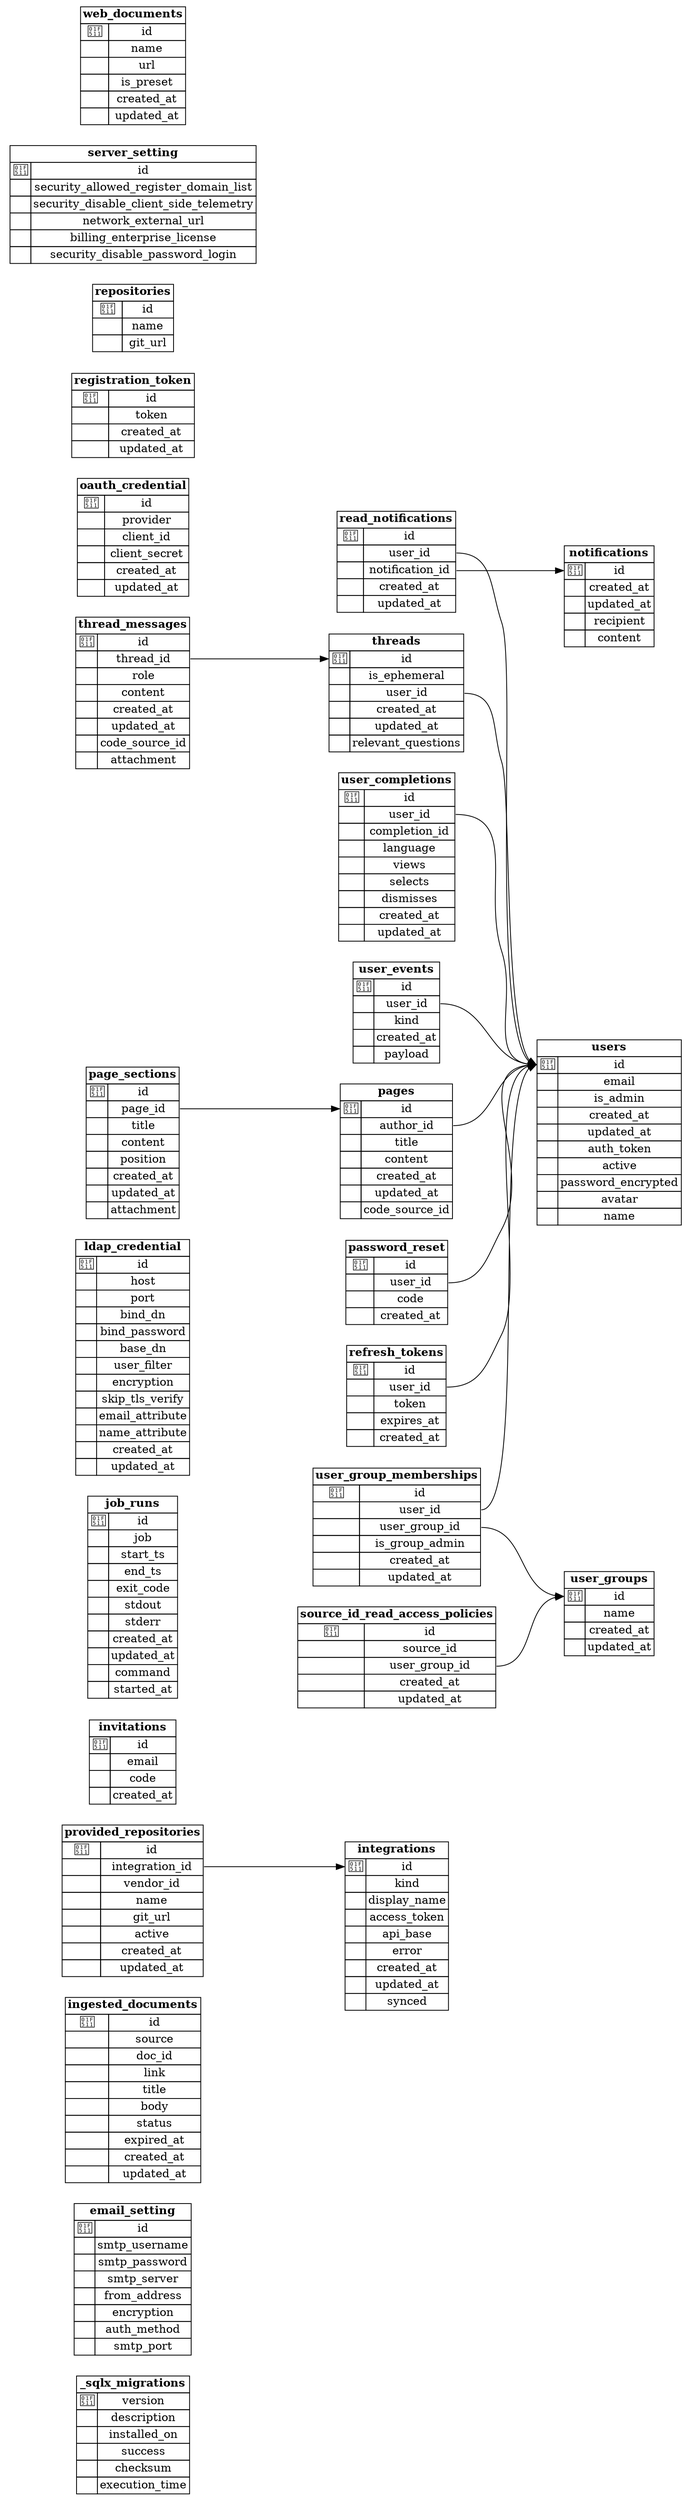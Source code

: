 
digraph structs {


rankdir="LR"


node [shape=none]

_sqlx_migrations [label=<
            <TABLE BORDER="0" CELLSPACING="0" CELLBORDER="1">
                <TR>
                    <TD COLSPAN="2"><B>_sqlx_migrations</B></TD>
                </TR>
            
                <TR>
                    <TD PORT="version_to">🔑</TD>
                    <TD PORT="version_from">version</TD>
                </TR>
            

                <TR>
                    <TD PORT="description_to">&nbsp;</TD>
                    <TD PORT="description_from">description</TD>
                </TR>
            

                <TR>
                    <TD PORT="installed_on_to">&nbsp;</TD>
                    <TD PORT="installed_on_from">installed_on</TD>
                </TR>
            

                <TR>
                    <TD PORT="success_to">&nbsp;</TD>
                    <TD PORT="success_from">success</TD>
                </TR>
            

                <TR>
                    <TD PORT="checksum_to">&nbsp;</TD>
                    <TD PORT="checksum_from">checksum</TD>
                </TR>
            

                <TR>
                    <TD PORT="execution_time_to">&nbsp;</TD>
                    <TD PORT="execution_time_from">execution_time</TD>
                </TR>
            
            </TABLE>
        >];
        
email_setting [label=<
            <TABLE BORDER="0" CELLSPACING="0" CELLBORDER="1">
                <TR>
                    <TD COLSPAN="2"><B>email_setting</B></TD>
                </TR>
            
                <TR>
                    <TD PORT="id_to">🔑</TD>
                    <TD PORT="id_from">id</TD>
                </TR>
            

                <TR>
                    <TD PORT="smtp_username_to">&nbsp;</TD>
                    <TD PORT="smtp_username_from">smtp_username</TD>
                </TR>
            

                <TR>
                    <TD PORT="smtp_password_to">&nbsp;</TD>
                    <TD PORT="smtp_password_from">smtp_password</TD>
                </TR>
            

                <TR>
                    <TD PORT="smtp_server_to">&nbsp;</TD>
                    <TD PORT="smtp_server_from">smtp_server</TD>
                </TR>
            

                <TR>
                    <TD PORT="from_address_to">&nbsp;</TD>
                    <TD PORT="from_address_from">from_address</TD>
                </TR>
            

                <TR>
                    <TD PORT="encryption_to">&nbsp;</TD>
                    <TD PORT="encryption_from">encryption</TD>
                </TR>
            

                <TR>
                    <TD PORT="auth_method_to">&nbsp;</TD>
                    <TD PORT="auth_method_from">auth_method</TD>
                </TR>
            

                <TR>
                    <TD PORT="smtp_port_to">&nbsp;</TD>
                    <TD PORT="smtp_port_from">smtp_port</TD>
                </TR>
            
            </TABLE>
        >];
        
ingested_documents [label=<
            <TABLE BORDER="0" CELLSPACING="0" CELLBORDER="1">
                <TR>
                    <TD COLSPAN="2"><B>ingested_documents</B></TD>
                </TR>
            
                <TR>
                    <TD PORT="id_to">🔑</TD>
                    <TD PORT="id_from">id</TD>
                </TR>
            

                <TR>
                    <TD PORT="source_to">&nbsp;</TD>
                    <TD PORT="source_from">source</TD>
                </TR>
            

                <TR>
                    <TD PORT="doc_id_to">&nbsp;</TD>
                    <TD PORT="doc_id_from">doc_id</TD>
                </TR>
            

                <TR>
                    <TD PORT="link_to">&nbsp;</TD>
                    <TD PORT="link_from">link</TD>
                </TR>
            

                <TR>
                    <TD PORT="title_to">&nbsp;</TD>
                    <TD PORT="title_from">title</TD>
                </TR>
            

                <TR>
                    <TD PORT="body_to">&nbsp;</TD>
                    <TD PORT="body_from">body</TD>
                </TR>
            

                <TR>
                    <TD PORT="status_to">&nbsp;</TD>
                    <TD PORT="status_from">status</TD>
                </TR>
            

                <TR>
                    <TD PORT="expired_at_to">&nbsp;</TD>
                    <TD PORT="expired_at_from">expired_at</TD>
                </TR>
            

                <TR>
                    <TD PORT="created_at_to">&nbsp;</TD>
                    <TD PORT="created_at_from">created_at</TD>
                </TR>
            

                <TR>
                    <TD PORT="updated_at_to">&nbsp;</TD>
                    <TD PORT="updated_at_from">updated_at</TD>
                </TR>
            
            </TABLE>
        >];
        
integrations [label=<
            <TABLE BORDER="0" CELLSPACING="0" CELLBORDER="1">
                <TR>
                    <TD COLSPAN="2"><B>integrations</B></TD>
                </TR>
            
                <TR>
                    <TD PORT="id_to">🔑</TD>
                    <TD PORT="id_from">id</TD>
                </TR>
            

                <TR>
                    <TD PORT="kind_to">&nbsp;</TD>
                    <TD PORT="kind_from">kind</TD>
                </TR>
            

                <TR>
                    <TD PORT="display_name_to">&nbsp;</TD>
                    <TD PORT="display_name_from">display_name</TD>
                </TR>
            

                <TR>
                    <TD PORT="access_token_to">&nbsp;</TD>
                    <TD PORT="access_token_from">access_token</TD>
                </TR>
            

                <TR>
                    <TD PORT="api_base_to">&nbsp;</TD>
                    <TD PORT="api_base_from">api_base</TD>
                </TR>
            

                <TR>
                    <TD PORT="error_to">&nbsp;</TD>
                    <TD PORT="error_from">error</TD>
                </TR>
            

                <TR>
                    <TD PORT="created_at_to">&nbsp;</TD>
                    <TD PORT="created_at_from">created_at</TD>
                </TR>
            

                <TR>
                    <TD PORT="updated_at_to">&nbsp;</TD>
                    <TD PORT="updated_at_from">updated_at</TD>
                </TR>
            

                <TR>
                    <TD PORT="synced_to">&nbsp;</TD>
                    <TD PORT="synced_from">synced</TD>
                </TR>
            
            </TABLE>
        >];
        
invitations [label=<
            <TABLE BORDER="0" CELLSPACING="0" CELLBORDER="1">
                <TR>
                    <TD COLSPAN="2"><B>invitations</B></TD>
                </TR>
            
                <TR>
                    <TD PORT="id_to">🔑</TD>
                    <TD PORT="id_from">id</TD>
                </TR>
            

                <TR>
                    <TD PORT="email_to">&nbsp;</TD>
                    <TD PORT="email_from">email</TD>
                </TR>
            

                <TR>
                    <TD PORT="code_to">&nbsp;</TD>
                    <TD PORT="code_from">code</TD>
                </TR>
            

                <TR>
                    <TD PORT="created_at_to">&nbsp;</TD>
                    <TD PORT="created_at_from">created_at</TD>
                </TR>
            
            </TABLE>
        >];
        
job_runs [label=<
            <TABLE BORDER="0" CELLSPACING="0" CELLBORDER="1">
                <TR>
                    <TD COLSPAN="2"><B>job_runs</B></TD>
                </TR>
            
                <TR>
                    <TD PORT="id_to">🔑</TD>
                    <TD PORT="id_from">id</TD>
                </TR>
            

                <TR>
                    <TD PORT="job_to">&nbsp;</TD>
                    <TD PORT="job_from">job</TD>
                </TR>
            

                <TR>
                    <TD PORT="start_ts_to">&nbsp;</TD>
                    <TD PORT="start_ts_from">start_ts</TD>
                </TR>
            

                <TR>
                    <TD PORT="end_ts_to">&nbsp;</TD>
                    <TD PORT="end_ts_from">end_ts</TD>
                </TR>
            

                <TR>
                    <TD PORT="exit_code_to">&nbsp;</TD>
                    <TD PORT="exit_code_from">exit_code</TD>
                </TR>
            

                <TR>
                    <TD PORT="stdout_to">&nbsp;</TD>
                    <TD PORT="stdout_from">stdout</TD>
                </TR>
            

                <TR>
                    <TD PORT="stderr_to">&nbsp;</TD>
                    <TD PORT="stderr_from">stderr</TD>
                </TR>
            

                <TR>
                    <TD PORT="created_at_to">&nbsp;</TD>
                    <TD PORT="created_at_from">created_at</TD>
                </TR>
            

                <TR>
                    <TD PORT="updated_at_to">&nbsp;</TD>
                    <TD PORT="updated_at_from">updated_at</TD>
                </TR>
            

                <TR>
                    <TD PORT="command_to">&nbsp;</TD>
                    <TD PORT="command_from">command</TD>
                </TR>
            

                <TR>
                    <TD PORT="started_at_to">&nbsp;</TD>
                    <TD PORT="started_at_from">started_at</TD>
                </TR>
            
            </TABLE>
        >];
        
ldap_credential [label=<
            <TABLE BORDER="0" CELLSPACING="0" CELLBORDER="1">
                <TR>
                    <TD COLSPAN="2"><B>ldap_credential</B></TD>
                </TR>
            
                <TR>
                    <TD PORT="id_to">🔑</TD>
                    <TD PORT="id_from">id</TD>
                </TR>
            

                <TR>
                    <TD PORT="host_to">&nbsp;</TD>
                    <TD PORT="host_from">host</TD>
                </TR>
            

                <TR>
                    <TD PORT="port_to">&nbsp;</TD>
                    <TD PORT="port_from">port</TD>
                </TR>
            

                <TR>
                    <TD PORT="bind_dn_to">&nbsp;</TD>
                    <TD PORT="bind_dn_from">bind_dn</TD>
                </TR>
            

                <TR>
                    <TD PORT="bind_password_to">&nbsp;</TD>
                    <TD PORT="bind_password_from">bind_password</TD>
                </TR>
            

                <TR>
                    <TD PORT="base_dn_to">&nbsp;</TD>
                    <TD PORT="base_dn_from">base_dn</TD>
                </TR>
            

                <TR>
                    <TD PORT="user_filter_to">&nbsp;</TD>
                    <TD PORT="user_filter_from">user_filter</TD>
                </TR>
            

                <TR>
                    <TD PORT="encryption_to">&nbsp;</TD>
                    <TD PORT="encryption_from">encryption</TD>
                </TR>
            

                <TR>
                    <TD PORT="skip_tls_verify_to">&nbsp;</TD>
                    <TD PORT="skip_tls_verify_from">skip_tls_verify</TD>
                </TR>
            

                <TR>
                    <TD PORT="email_attribute_to">&nbsp;</TD>
                    <TD PORT="email_attribute_from">email_attribute</TD>
                </TR>
            

                <TR>
                    <TD PORT="name_attribute_to">&nbsp;</TD>
                    <TD PORT="name_attribute_from">name_attribute</TD>
                </TR>
            

                <TR>
                    <TD PORT="created_at_to">&nbsp;</TD>
                    <TD PORT="created_at_from">created_at</TD>
                </TR>
            

                <TR>
                    <TD PORT="updated_at_to">&nbsp;</TD>
                    <TD PORT="updated_at_from">updated_at</TD>
                </TR>
            
            </TABLE>
        >];
        
notifications [label=<
            <TABLE BORDER="0" CELLSPACING="0" CELLBORDER="1">
                <TR>
                    <TD COLSPAN="2"><B>notifications</B></TD>
                </TR>
            
                <TR>
                    <TD PORT="id_to">🔑</TD>
                    <TD PORT="id_from">id</TD>
                </TR>
            

                <TR>
                    <TD PORT="created_at_to">&nbsp;</TD>
                    <TD PORT="created_at_from">created_at</TD>
                </TR>
            

                <TR>
                    <TD PORT="updated_at_to">&nbsp;</TD>
                    <TD PORT="updated_at_from">updated_at</TD>
                </TR>
            

                <TR>
                    <TD PORT="recipient_to">&nbsp;</TD>
                    <TD PORT="recipient_from">recipient</TD>
                </TR>
            

                <TR>
                    <TD PORT="content_to">&nbsp;</TD>
                    <TD PORT="content_from">content</TD>
                </TR>
            
            </TABLE>
        >];
        
oauth_credential [label=<
            <TABLE BORDER="0" CELLSPACING="0" CELLBORDER="1">
                <TR>
                    <TD COLSPAN="2"><B>oauth_credential</B></TD>
                </TR>
            
                <TR>
                    <TD PORT="id_to">🔑</TD>
                    <TD PORT="id_from">id</TD>
                </TR>
            

                <TR>
                    <TD PORT="provider_to">&nbsp;</TD>
                    <TD PORT="provider_from">provider</TD>
                </TR>
            

                <TR>
                    <TD PORT="client_id_to">&nbsp;</TD>
                    <TD PORT="client_id_from">client_id</TD>
                </TR>
            

                <TR>
                    <TD PORT="client_secret_to">&nbsp;</TD>
                    <TD PORT="client_secret_from">client_secret</TD>
                </TR>
            

                <TR>
                    <TD PORT="created_at_to">&nbsp;</TD>
                    <TD PORT="created_at_from">created_at</TD>
                </TR>
            

                <TR>
                    <TD PORT="updated_at_to">&nbsp;</TD>
                    <TD PORT="updated_at_from">updated_at</TD>
                </TR>
            
            </TABLE>
        >];
        
page_sections [label=<
            <TABLE BORDER="0" CELLSPACING="0" CELLBORDER="1">
                <TR>
                    <TD COLSPAN="2"><B>page_sections</B></TD>
                </TR>
            
                <TR>
                    <TD PORT="id_to">🔑</TD>
                    <TD PORT="id_from">id</TD>
                </TR>
            

                <TR>
                    <TD PORT="page_id_to">&nbsp;</TD>
                    <TD PORT="page_id_from">page_id</TD>
                </TR>
            

                <TR>
                    <TD PORT="title_to">&nbsp;</TD>
                    <TD PORT="title_from">title</TD>
                </TR>
            

                <TR>
                    <TD PORT="content_to">&nbsp;</TD>
                    <TD PORT="content_from">content</TD>
                </TR>
            

                <TR>
                    <TD PORT="position_to">&nbsp;</TD>
                    <TD PORT="position_from">position</TD>
                </TR>
            

                <TR>
                    <TD PORT="created_at_to">&nbsp;</TD>
                    <TD PORT="created_at_from">created_at</TD>
                </TR>
            

                <TR>
                    <TD PORT="updated_at_to">&nbsp;</TD>
                    <TD PORT="updated_at_from">updated_at</TD>
                </TR>
            

                <TR>
                    <TD PORT="attachment_to">&nbsp;</TD>
                    <TD PORT="attachment_from">attachment</TD>
                </TR>
            
            </TABLE>
        >];
        
pages [label=<
            <TABLE BORDER="0" CELLSPACING="0" CELLBORDER="1">
                <TR>
                    <TD COLSPAN="2"><B>pages</B></TD>
                </TR>
            
                <TR>
                    <TD PORT="id_to">🔑</TD>
                    <TD PORT="id_from">id</TD>
                </TR>
            

                <TR>
                    <TD PORT="author_id_to">&nbsp;</TD>
                    <TD PORT="author_id_from">author_id</TD>
                </TR>
            

                <TR>
                    <TD PORT="title_to">&nbsp;</TD>
                    <TD PORT="title_from">title</TD>
                </TR>
            

                <TR>
                    <TD PORT="content_to">&nbsp;</TD>
                    <TD PORT="content_from">content</TD>
                </TR>
            

                <TR>
                    <TD PORT="created_at_to">&nbsp;</TD>
                    <TD PORT="created_at_from">created_at</TD>
                </TR>
            

                <TR>
                    <TD PORT="updated_at_to">&nbsp;</TD>
                    <TD PORT="updated_at_from">updated_at</TD>
                </TR>
            

                <TR>
                    <TD PORT="code_source_id_to">&nbsp;</TD>
                    <TD PORT="code_source_id_from">code_source_id</TD>
                </TR>
            
            </TABLE>
        >];
        
password_reset [label=<
            <TABLE BORDER="0" CELLSPACING="0" CELLBORDER="1">
                <TR>
                    <TD COLSPAN="2"><B>password_reset</B></TD>
                </TR>
            
                <TR>
                    <TD PORT="id_to">🔑</TD>
                    <TD PORT="id_from">id</TD>
                </TR>
            

                <TR>
                    <TD PORT="user_id_to">&nbsp;</TD>
                    <TD PORT="user_id_from">user_id</TD>
                </TR>
            

                <TR>
                    <TD PORT="code_to">&nbsp;</TD>
                    <TD PORT="code_from">code</TD>
                </TR>
            

                <TR>
                    <TD PORT="created_at_to">&nbsp;</TD>
                    <TD PORT="created_at_from">created_at</TD>
                </TR>
            
            </TABLE>
        >];
        
provided_repositories [label=<
            <TABLE BORDER="0" CELLSPACING="0" CELLBORDER="1">
                <TR>
                    <TD COLSPAN="2"><B>provided_repositories</B></TD>
                </TR>
            
                <TR>
                    <TD PORT="id_to">🔑</TD>
                    <TD PORT="id_from">id</TD>
                </TR>
            

                <TR>
                    <TD PORT="integration_id_to">&nbsp;</TD>
                    <TD PORT="integration_id_from">integration_id</TD>
                </TR>
            

                <TR>
                    <TD PORT="vendor_id_to">&nbsp;</TD>
                    <TD PORT="vendor_id_from">vendor_id</TD>
                </TR>
            

                <TR>
                    <TD PORT="name_to">&nbsp;</TD>
                    <TD PORT="name_from">name</TD>
                </TR>
            

                <TR>
                    <TD PORT="git_url_to">&nbsp;</TD>
                    <TD PORT="git_url_from">git_url</TD>
                </TR>
            

                <TR>
                    <TD PORT="active_to">&nbsp;</TD>
                    <TD PORT="active_from">active</TD>
                </TR>
            

                <TR>
                    <TD PORT="created_at_to">&nbsp;</TD>
                    <TD PORT="created_at_from">created_at</TD>
                </TR>
            

                <TR>
                    <TD PORT="updated_at_to">&nbsp;</TD>
                    <TD PORT="updated_at_from">updated_at</TD>
                </TR>
            
            </TABLE>
        >];
        
read_notifications [label=<
            <TABLE BORDER="0" CELLSPACING="0" CELLBORDER="1">
                <TR>
                    <TD COLSPAN="2"><B>read_notifications</B></TD>
                </TR>
            
                <TR>
                    <TD PORT="id_to">🔑</TD>
                    <TD PORT="id_from">id</TD>
                </TR>
            

                <TR>
                    <TD PORT="user_id_to">&nbsp;</TD>
                    <TD PORT="user_id_from">user_id</TD>
                </TR>
            

                <TR>
                    <TD PORT="notification_id_to">&nbsp;</TD>
                    <TD PORT="notification_id_from">notification_id</TD>
                </TR>
            

                <TR>
                    <TD PORT="created_at_to">&nbsp;</TD>
                    <TD PORT="created_at_from">created_at</TD>
                </TR>
            

                <TR>
                    <TD PORT="updated_at_to">&nbsp;</TD>
                    <TD PORT="updated_at_from">updated_at</TD>
                </TR>
            
            </TABLE>
        >];
        
refresh_tokens [label=<
            <TABLE BORDER="0" CELLSPACING="0" CELLBORDER="1">
                <TR>
                    <TD COLSPAN="2"><B>refresh_tokens</B></TD>
                </TR>
            
                <TR>
                    <TD PORT="id_to">🔑</TD>
                    <TD PORT="id_from">id</TD>
                </TR>
            

                <TR>
                    <TD PORT="user_id_to">&nbsp;</TD>
                    <TD PORT="user_id_from">user_id</TD>
                </TR>
            

                <TR>
                    <TD PORT="token_to">&nbsp;</TD>
                    <TD PORT="token_from">token</TD>
                </TR>
            

                <TR>
                    <TD PORT="expires_at_to">&nbsp;</TD>
                    <TD PORT="expires_at_from">expires_at</TD>
                </TR>
            

                <TR>
                    <TD PORT="created_at_to">&nbsp;</TD>
                    <TD PORT="created_at_from">created_at</TD>
                </TR>
            
            </TABLE>
        >];
        
registration_token [label=<
            <TABLE BORDER="0" CELLSPACING="0" CELLBORDER="1">
                <TR>
                    <TD COLSPAN="2"><B>registration_token</B></TD>
                </TR>
            
                <TR>
                    <TD PORT="id_to">🔑</TD>
                    <TD PORT="id_from">id</TD>
                </TR>
            

                <TR>
                    <TD PORT="token_to">&nbsp;</TD>
                    <TD PORT="token_from">token</TD>
                </TR>
            

                <TR>
                    <TD PORT="created_at_to">&nbsp;</TD>
                    <TD PORT="created_at_from">created_at</TD>
                </TR>
            

                <TR>
                    <TD PORT="updated_at_to">&nbsp;</TD>
                    <TD PORT="updated_at_from">updated_at</TD>
                </TR>
            
            </TABLE>
        >];
        
repositories [label=<
            <TABLE BORDER="0" CELLSPACING="0" CELLBORDER="1">
                <TR>
                    <TD COLSPAN="2"><B>repositories</B></TD>
                </TR>
            
                <TR>
                    <TD PORT="id_to">🔑</TD>
                    <TD PORT="id_from">id</TD>
                </TR>
            

                <TR>
                    <TD PORT="name_to">&nbsp;</TD>
                    <TD PORT="name_from">name</TD>
                </TR>
            

                <TR>
                    <TD PORT="git_url_to">&nbsp;</TD>
                    <TD PORT="git_url_from">git_url</TD>
                </TR>
            
            </TABLE>
        >];
        
server_setting [label=<
            <TABLE BORDER="0" CELLSPACING="0" CELLBORDER="1">
                <TR>
                    <TD COLSPAN="2"><B>server_setting</B></TD>
                </TR>
            
                <TR>
                    <TD PORT="id_to">🔑</TD>
                    <TD PORT="id_from">id</TD>
                </TR>
            

                <TR>
                    <TD PORT="security_allowed_register_domain_list_to">&nbsp;</TD>
                    <TD PORT="security_allowed_register_domain_list_from">security_allowed_register_domain_list</TD>
                </TR>
            

                <TR>
                    <TD PORT="security_disable_client_side_telemetry_to">&nbsp;</TD>
                    <TD PORT="security_disable_client_side_telemetry_from">security_disable_client_side_telemetry</TD>
                </TR>
            

                <TR>
                    <TD PORT="network_external_url_to">&nbsp;</TD>
                    <TD PORT="network_external_url_from">network_external_url</TD>
                </TR>
            

                <TR>
                    <TD PORT="billing_enterprise_license_to">&nbsp;</TD>
                    <TD PORT="billing_enterprise_license_from">billing_enterprise_license</TD>
                </TR>
            

                <TR>
                    <TD PORT="security_disable_password_login_to">&nbsp;</TD>
                    <TD PORT="security_disable_password_login_from">security_disable_password_login</TD>
                </TR>
            
            </TABLE>
        >];
        
source_id_read_access_policies [label=<
            <TABLE BORDER="0" CELLSPACING="0" CELLBORDER="1">
                <TR>
                    <TD COLSPAN="2"><B>source_id_read_access_policies</B></TD>
                </TR>
            
                <TR>
                    <TD PORT="id_to">🔑</TD>
                    <TD PORT="id_from">id</TD>
                </TR>
            

                <TR>
                    <TD PORT="source_id_to">&nbsp;</TD>
                    <TD PORT="source_id_from">source_id</TD>
                </TR>
            

                <TR>
                    <TD PORT="user_group_id_to">&nbsp;</TD>
                    <TD PORT="user_group_id_from">user_group_id</TD>
                </TR>
            

                <TR>
                    <TD PORT="created_at_to">&nbsp;</TD>
                    <TD PORT="created_at_from">created_at</TD>
                </TR>
            

                <TR>
                    <TD PORT="updated_at_to">&nbsp;</TD>
                    <TD PORT="updated_at_from">updated_at</TD>
                </TR>
            
            </TABLE>
        >];
        
thread_messages [label=<
            <TABLE BORDER="0" CELLSPACING="0" CELLBORDER="1">
                <TR>
                    <TD COLSPAN="2"><B>thread_messages</B></TD>
                </TR>
            
                <TR>
                    <TD PORT="id_to">🔑</TD>
                    <TD PORT="id_from">id</TD>
                </TR>
            

                <TR>
                    <TD PORT="thread_id_to">&nbsp;</TD>
                    <TD PORT="thread_id_from">thread_id</TD>
                </TR>
            

                <TR>
                    <TD PORT="role_to">&nbsp;</TD>
                    <TD PORT="role_from">role</TD>
                </TR>
            

                <TR>
                    <TD PORT="content_to">&nbsp;</TD>
                    <TD PORT="content_from">content</TD>
                </TR>
            

                <TR>
                    <TD PORT="created_at_to">&nbsp;</TD>
                    <TD PORT="created_at_from">created_at</TD>
                </TR>
            

                <TR>
                    <TD PORT="updated_at_to">&nbsp;</TD>
                    <TD PORT="updated_at_from">updated_at</TD>
                </TR>
            

                <TR>
                    <TD PORT="code_source_id_to">&nbsp;</TD>
                    <TD PORT="code_source_id_from">code_source_id</TD>
                </TR>
            

                <TR>
                    <TD PORT="attachment_to">&nbsp;</TD>
                    <TD PORT="attachment_from">attachment</TD>
                </TR>
            
            </TABLE>
        >];
        
threads [label=<
            <TABLE BORDER="0" CELLSPACING="0" CELLBORDER="1">
                <TR>
                    <TD COLSPAN="2"><B>threads</B></TD>
                </TR>
            
                <TR>
                    <TD PORT="id_to">🔑</TD>
                    <TD PORT="id_from">id</TD>
                </TR>
            

                <TR>
                    <TD PORT="is_ephemeral_to">&nbsp;</TD>
                    <TD PORT="is_ephemeral_from">is_ephemeral</TD>
                </TR>
            

                <TR>
                    <TD PORT="user_id_to">&nbsp;</TD>
                    <TD PORT="user_id_from">user_id</TD>
                </TR>
            

                <TR>
                    <TD PORT="created_at_to">&nbsp;</TD>
                    <TD PORT="created_at_from">created_at</TD>
                </TR>
            

                <TR>
                    <TD PORT="updated_at_to">&nbsp;</TD>
                    <TD PORT="updated_at_from">updated_at</TD>
                </TR>
            

                <TR>
                    <TD PORT="relevant_questions_to">&nbsp;</TD>
                    <TD PORT="relevant_questions_from">relevant_questions</TD>
                </TR>
            
            </TABLE>
        >];
        
user_completions [label=<
            <TABLE BORDER="0" CELLSPACING="0" CELLBORDER="1">
                <TR>
                    <TD COLSPAN="2"><B>user_completions</B></TD>
                </TR>
            
                <TR>
                    <TD PORT="id_to">🔑</TD>
                    <TD PORT="id_from">id</TD>
                </TR>
            

                <TR>
                    <TD PORT="user_id_to">&nbsp;</TD>
                    <TD PORT="user_id_from">user_id</TD>
                </TR>
            

                <TR>
                    <TD PORT="completion_id_to">&nbsp;</TD>
                    <TD PORT="completion_id_from">completion_id</TD>
                </TR>
            

                <TR>
                    <TD PORT="language_to">&nbsp;</TD>
                    <TD PORT="language_from">language</TD>
                </TR>
            

                <TR>
                    <TD PORT="views_to">&nbsp;</TD>
                    <TD PORT="views_from">views</TD>
                </TR>
            

                <TR>
                    <TD PORT="selects_to">&nbsp;</TD>
                    <TD PORT="selects_from">selects</TD>
                </TR>
            

                <TR>
                    <TD PORT="dismisses_to">&nbsp;</TD>
                    <TD PORT="dismisses_from">dismisses</TD>
                </TR>
            

                <TR>
                    <TD PORT="created_at_to">&nbsp;</TD>
                    <TD PORT="created_at_from">created_at</TD>
                </TR>
            

                <TR>
                    <TD PORT="updated_at_to">&nbsp;</TD>
                    <TD PORT="updated_at_from">updated_at</TD>
                </TR>
            
            </TABLE>
        >];
        
user_events [label=<
            <TABLE BORDER="0" CELLSPACING="0" CELLBORDER="1">
                <TR>
                    <TD COLSPAN="2"><B>user_events</B></TD>
                </TR>
            
                <TR>
                    <TD PORT="id_to">🔑</TD>
                    <TD PORT="id_from">id</TD>
                </TR>
            

                <TR>
                    <TD PORT="user_id_to">&nbsp;</TD>
                    <TD PORT="user_id_from">user_id</TD>
                </TR>
            

                <TR>
                    <TD PORT="kind_to">&nbsp;</TD>
                    <TD PORT="kind_from">kind</TD>
                </TR>
            

                <TR>
                    <TD PORT="created_at_to">&nbsp;</TD>
                    <TD PORT="created_at_from">created_at</TD>
                </TR>
            

                <TR>
                    <TD PORT="payload_to">&nbsp;</TD>
                    <TD PORT="payload_from">payload</TD>
                </TR>
            
            </TABLE>
        >];
        
user_group_memberships [label=<
            <TABLE BORDER="0" CELLSPACING="0" CELLBORDER="1">
                <TR>
                    <TD COLSPAN="2"><B>user_group_memberships</B></TD>
                </TR>
            
                <TR>
                    <TD PORT="id_to">🔑</TD>
                    <TD PORT="id_from">id</TD>
                </TR>
            

                <TR>
                    <TD PORT="user_id_to">&nbsp;</TD>
                    <TD PORT="user_id_from">user_id</TD>
                </TR>
            

                <TR>
                    <TD PORT="user_group_id_to">&nbsp;</TD>
                    <TD PORT="user_group_id_from">user_group_id</TD>
                </TR>
            

                <TR>
                    <TD PORT="is_group_admin_to">&nbsp;</TD>
                    <TD PORT="is_group_admin_from">is_group_admin</TD>
                </TR>
            

                <TR>
                    <TD PORT="created_at_to">&nbsp;</TD>
                    <TD PORT="created_at_from">created_at</TD>
                </TR>
            

                <TR>
                    <TD PORT="updated_at_to">&nbsp;</TD>
                    <TD PORT="updated_at_from">updated_at</TD>
                </TR>
            
            </TABLE>
        >];
        
user_groups [label=<
            <TABLE BORDER="0" CELLSPACING="0" CELLBORDER="1">
                <TR>
                    <TD COLSPAN="2"><B>user_groups</B></TD>
                </TR>
            
                <TR>
                    <TD PORT="id_to">🔑</TD>
                    <TD PORT="id_from">id</TD>
                </TR>
            

                <TR>
                    <TD PORT="name_to">&nbsp;</TD>
                    <TD PORT="name_from">name</TD>
                </TR>
            

                <TR>
                    <TD PORT="created_at_to">&nbsp;</TD>
                    <TD PORT="created_at_from">created_at</TD>
                </TR>
            

                <TR>
                    <TD PORT="updated_at_to">&nbsp;</TD>
                    <TD PORT="updated_at_from">updated_at</TD>
                </TR>
            
            </TABLE>
        >];
        
users [label=<
            <TABLE BORDER="0" CELLSPACING="0" CELLBORDER="1">
                <TR>
                    <TD COLSPAN="2"><B>users</B></TD>
                </TR>
            
                <TR>
                    <TD PORT="id_to">🔑</TD>
                    <TD PORT="id_from">id</TD>
                </TR>
            

                <TR>
                    <TD PORT="email_to">&nbsp;</TD>
                    <TD PORT="email_from">email</TD>
                </TR>
            

                <TR>
                    <TD PORT="is_admin_to">&nbsp;</TD>
                    <TD PORT="is_admin_from">is_admin</TD>
                </TR>
            

                <TR>
                    <TD PORT="created_at_to">&nbsp;</TD>
                    <TD PORT="created_at_from">created_at</TD>
                </TR>
            

                <TR>
                    <TD PORT="updated_at_to">&nbsp;</TD>
                    <TD PORT="updated_at_from">updated_at</TD>
                </TR>
            

                <TR>
                    <TD PORT="auth_token_to">&nbsp;</TD>
                    <TD PORT="auth_token_from">auth_token</TD>
                </TR>
            

                <TR>
                    <TD PORT="active_to">&nbsp;</TD>
                    <TD PORT="active_from">active</TD>
                </TR>
            

                <TR>
                    <TD PORT="password_encrypted_to">&nbsp;</TD>
                    <TD PORT="password_encrypted_from">password_encrypted</TD>
                </TR>
            

                <TR>
                    <TD PORT="avatar_to">&nbsp;</TD>
                    <TD PORT="avatar_from">avatar</TD>
                </TR>
            

                <TR>
                    <TD PORT="name_to">&nbsp;</TD>
                    <TD PORT="name_from">name</TD>
                </TR>
            
            </TABLE>
        >];
        
web_documents [label=<
            <TABLE BORDER="0" CELLSPACING="0" CELLBORDER="1">
                <TR>
                    <TD COLSPAN="2"><B>web_documents</B></TD>
                </TR>
            
                <TR>
                    <TD PORT="id_to">🔑</TD>
                    <TD PORT="id_from">id</TD>
                </TR>
            

                <TR>
                    <TD PORT="name_to">&nbsp;</TD>
                    <TD PORT="name_from">name</TD>
                </TR>
            

                <TR>
                    <TD PORT="url_to">&nbsp;</TD>
                    <TD PORT="url_from">url</TD>
                </TR>
            

                <TR>
                    <TD PORT="is_preset_to">&nbsp;</TD>
                    <TD PORT="is_preset_from">is_preset</TD>
                </TR>
            

                <TR>
                    <TD PORT="created_at_to">&nbsp;</TD>
                    <TD PORT="created_at_from">created_at</TD>
                </TR>
            

                <TR>
                    <TD PORT="updated_at_to">&nbsp;</TD>
                    <TD PORT="updated_at_from">updated_at</TD>
                </TR>
            
            </TABLE>
        >];
        
page_sections:page_id_from:e -> pages:id_to:w
read_notifications:notification_id_from:e -> notifications:id_to:w
read_notifications:user_id_from:e -> users:id_to:w
source_id_read_access_policies:user_group_id_from:e -> user_groups:id_to:w
thread_messages:thread_id_from:e -> threads:id_to:w
refresh_tokens:user_id_from:e -> users:id_to:w
user_events:user_id_from:e -> users:id_to:w
user_completions:user_id_from:e -> users:id_to:w
user_group_memberships:user_group_id_from:e -> user_groups:id_to:w
user_group_memberships:user_id_from:e -> users:id_to:w
password_reset:user_id_from:e -> users:id_to:w
threads:user_id_from:e -> users:id_to:w
pages:author_id_from:e -> users:id_to:w
provided_repositories:integration_id_from:e -> integrations:id_to:w

}
